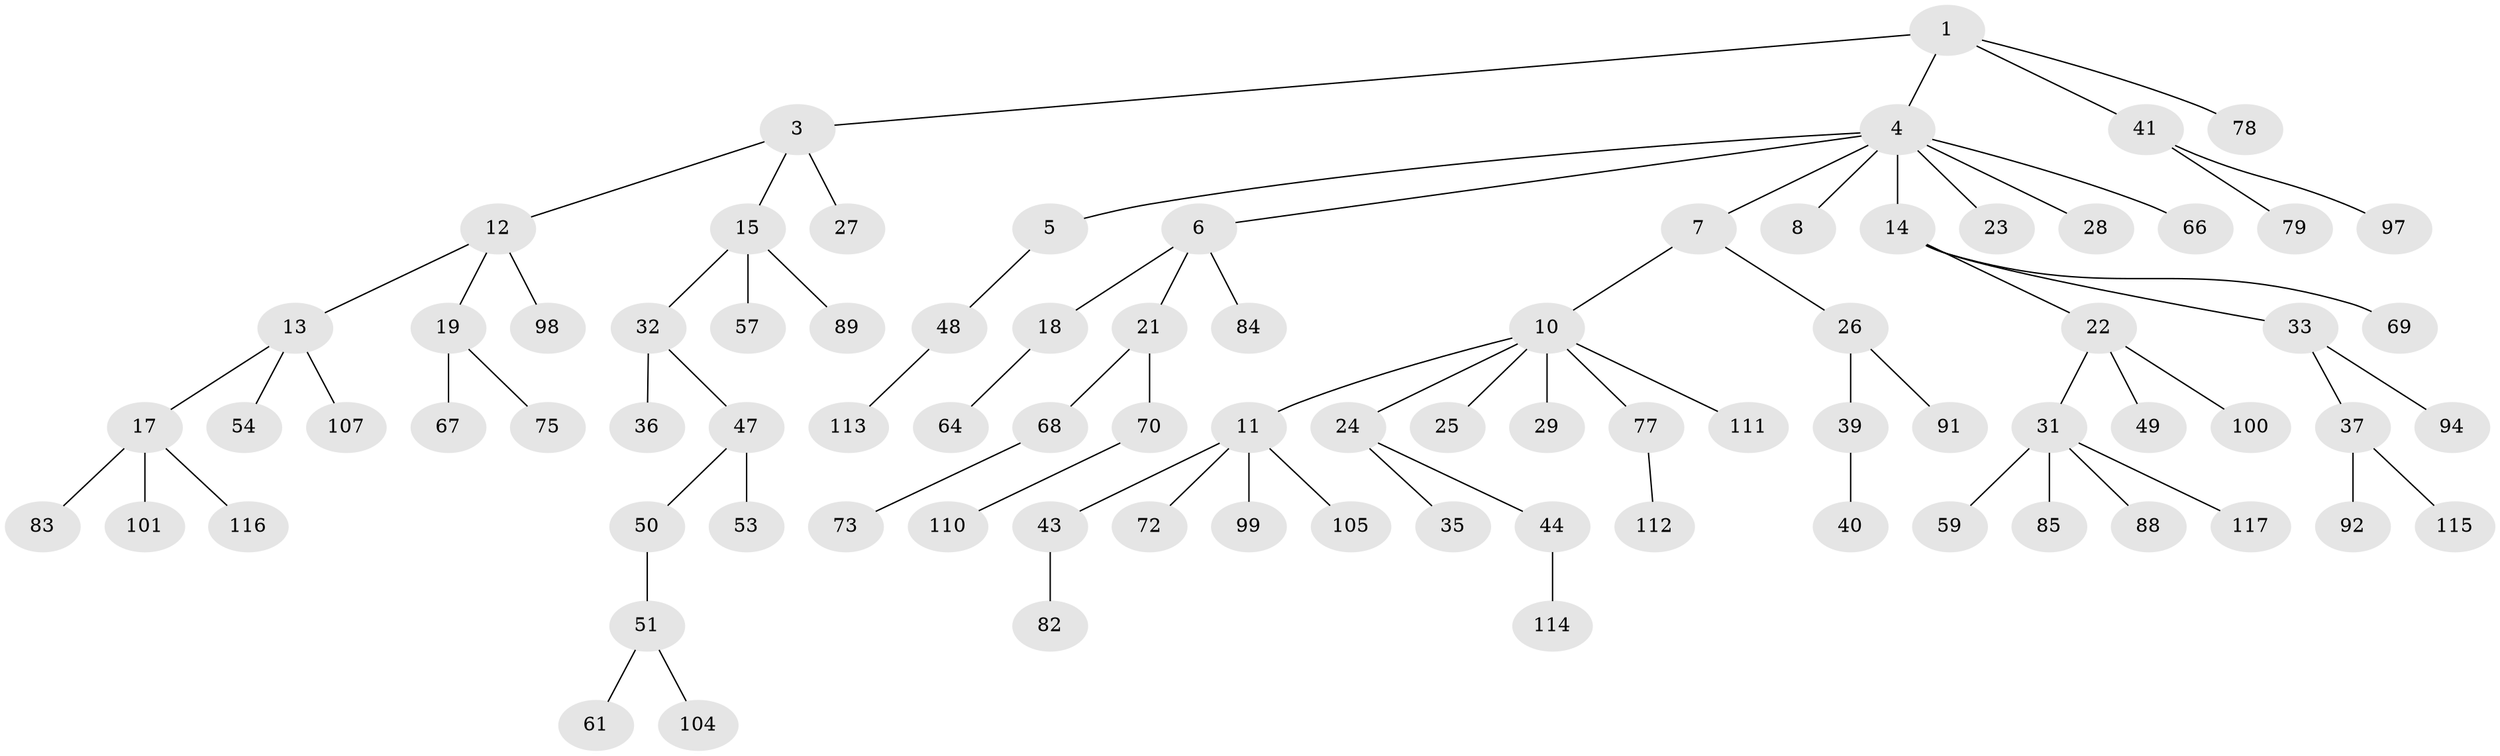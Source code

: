 // original degree distribution, {3: 0.15966386554621848, 4: 0.07563025210084033, 9: 0.008403361344537815, 2: 0.226890756302521, 6: 0.008403361344537815, 5: 0.025210084033613446, 1: 0.4957983193277311}
// Generated by graph-tools (version 1.1) at 2025/42/03/06/25 10:42:06]
// undirected, 83 vertices, 82 edges
graph export_dot {
graph [start="1"]
  node [color=gray90,style=filled];
  1 [super="+2"];
  3;
  4 [super="+42"];
  5;
  6 [super="+9"];
  7;
  8 [super="+80"];
  10 [super="+46"];
  11 [super="+90"];
  12 [super="+30"];
  13 [super="+86"];
  14 [super="+20"];
  15 [super="+16"];
  17 [super="+87"];
  18 [super="+65"];
  19 [super="+60"];
  21 [super="+38"];
  22 [super="+93"];
  23 [super="+62"];
  24;
  25 [super="+55"];
  26 [super="+34"];
  27 [super="+119"];
  28 [super="+108"];
  29 [super="+58"];
  31 [super="+74"];
  32;
  33;
  35 [super="+95"];
  36;
  37 [super="+103"];
  39 [super="+63"];
  40;
  41 [super="+71"];
  43 [super="+45"];
  44 [super="+106"];
  47 [super="+56"];
  48 [super="+81"];
  49;
  50 [super="+52"];
  51;
  53;
  54;
  57;
  59;
  61;
  64;
  66;
  67 [super="+118"];
  68;
  69;
  70 [super="+96"];
  72 [super="+76"];
  73;
  75;
  77;
  78;
  79 [super="+102"];
  82;
  83;
  84;
  85;
  88;
  89;
  91;
  92;
  94;
  97;
  98;
  99;
  100;
  101;
  104 [super="+109"];
  105;
  107;
  110;
  111;
  112;
  113;
  114;
  115;
  116;
  117;
  1 -- 4;
  1 -- 78;
  1 -- 3;
  1 -- 41;
  3 -- 12;
  3 -- 15;
  3 -- 27;
  4 -- 5;
  4 -- 6;
  4 -- 7;
  4 -- 8;
  4 -- 14;
  4 -- 23;
  4 -- 28;
  4 -- 66;
  5 -- 48;
  6 -- 21;
  6 -- 84;
  6 -- 18;
  7 -- 10;
  7 -- 26;
  10 -- 11;
  10 -- 24;
  10 -- 25;
  10 -- 29;
  10 -- 77;
  10 -- 111;
  11 -- 43;
  11 -- 72;
  11 -- 105;
  11 -- 99;
  12 -- 13;
  12 -- 19;
  12 -- 98;
  13 -- 17;
  13 -- 54;
  13 -- 107;
  14 -- 22;
  14 -- 33;
  14 -- 69;
  15 -- 32;
  15 -- 57;
  15 -- 89;
  17 -- 83;
  17 -- 101;
  17 -- 116;
  18 -- 64;
  19 -- 67;
  19 -- 75;
  21 -- 68;
  21 -- 70;
  22 -- 31;
  22 -- 49;
  22 -- 100;
  24 -- 35;
  24 -- 44;
  26 -- 39;
  26 -- 91;
  31 -- 59;
  31 -- 117;
  31 -- 88;
  31 -- 85;
  32 -- 36;
  32 -- 47;
  33 -- 37;
  33 -- 94;
  37 -- 92;
  37 -- 115;
  39 -- 40;
  41 -- 79;
  41 -- 97;
  43 -- 82;
  44 -- 114;
  47 -- 50;
  47 -- 53;
  48 -- 113;
  50 -- 51;
  51 -- 61;
  51 -- 104;
  68 -- 73;
  70 -- 110;
  77 -- 112;
}
